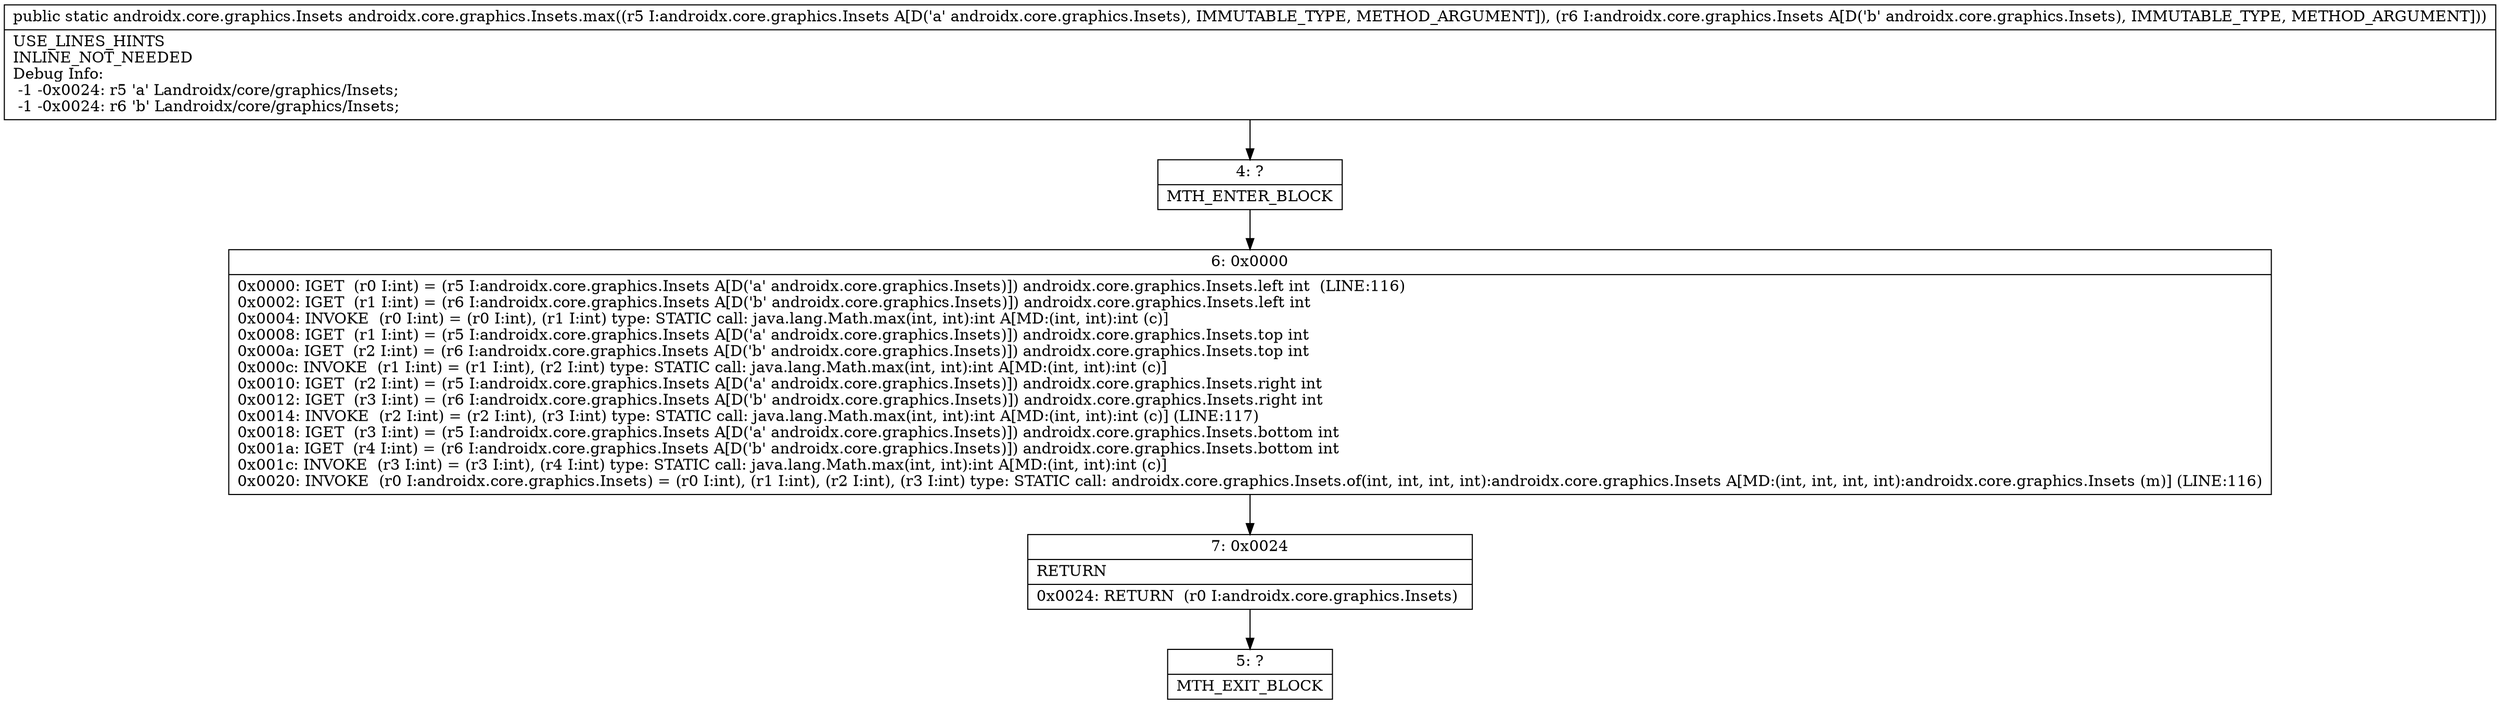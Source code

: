 digraph "CFG forandroidx.core.graphics.Insets.max(Landroidx\/core\/graphics\/Insets;Landroidx\/core\/graphics\/Insets;)Landroidx\/core\/graphics\/Insets;" {
Node_4 [shape=record,label="{4\:\ ?|MTH_ENTER_BLOCK\l}"];
Node_6 [shape=record,label="{6\:\ 0x0000|0x0000: IGET  (r0 I:int) = (r5 I:androidx.core.graphics.Insets A[D('a' androidx.core.graphics.Insets)]) androidx.core.graphics.Insets.left int  (LINE:116)\l0x0002: IGET  (r1 I:int) = (r6 I:androidx.core.graphics.Insets A[D('b' androidx.core.graphics.Insets)]) androidx.core.graphics.Insets.left int \l0x0004: INVOKE  (r0 I:int) = (r0 I:int), (r1 I:int) type: STATIC call: java.lang.Math.max(int, int):int A[MD:(int, int):int (c)]\l0x0008: IGET  (r1 I:int) = (r5 I:androidx.core.graphics.Insets A[D('a' androidx.core.graphics.Insets)]) androidx.core.graphics.Insets.top int \l0x000a: IGET  (r2 I:int) = (r6 I:androidx.core.graphics.Insets A[D('b' androidx.core.graphics.Insets)]) androidx.core.graphics.Insets.top int \l0x000c: INVOKE  (r1 I:int) = (r1 I:int), (r2 I:int) type: STATIC call: java.lang.Math.max(int, int):int A[MD:(int, int):int (c)]\l0x0010: IGET  (r2 I:int) = (r5 I:androidx.core.graphics.Insets A[D('a' androidx.core.graphics.Insets)]) androidx.core.graphics.Insets.right int \l0x0012: IGET  (r3 I:int) = (r6 I:androidx.core.graphics.Insets A[D('b' androidx.core.graphics.Insets)]) androidx.core.graphics.Insets.right int \l0x0014: INVOKE  (r2 I:int) = (r2 I:int), (r3 I:int) type: STATIC call: java.lang.Math.max(int, int):int A[MD:(int, int):int (c)] (LINE:117)\l0x0018: IGET  (r3 I:int) = (r5 I:androidx.core.graphics.Insets A[D('a' androidx.core.graphics.Insets)]) androidx.core.graphics.Insets.bottom int \l0x001a: IGET  (r4 I:int) = (r6 I:androidx.core.graphics.Insets A[D('b' androidx.core.graphics.Insets)]) androidx.core.graphics.Insets.bottom int \l0x001c: INVOKE  (r3 I:int) = (r3 I:int), (r4 I:int) type: STATIC call: java.lang.Math.max(int, int):int A[MD:(int, int):int (c)]\l0x0020: INVOKE  (r0 I:androidx.core.graphics.Insets) = (r0 I:int), (r1 I:int), (r2 I:int), (r3 I:int) type: STATIC call: androidx.core.graphics.Insets.of(int, int, int, int):androidx.core.graphics.Insets A[MD:(int, int, int, int):androidx.core.graphics.Insets (m)] (LINE:116)\l}"];
Node_7 [shape=record,label="{7\:\ 0x0024|RETURN\l|0x0024: RETURN  (r0 I:androidx.core.graphics.Insets) \l}"];
Node_5 [shape=record,label="{5\:\ ?|MTH_EXIT_BLOCK\l}"];
MethodNode[shape=record,label="{public static androidx.core.graphics.Insets androidx.core.graphics.Insets.max((r5 I:androidx.core.graphics.Insets A[D('a' androidx.core.graphics.Insets), IMMUTABLE_TYPE, METHOD_ARGUMENT]), (r6 I:androidx.core.graphics.Insets A[D('b' androidx.core.graphics.Insets), IMMUTABLE_TYPE, METHOD_ARGUMENT]))  | USE_LINES_HINTS\lINLINE_NOT_NEEDED\lDebug Info:\l  \-1 \-0x0024: r5 'a' Landroidx\/core\/graphics\/Insets;\l  \-1 \-0x0024: r6 'b' Landroidx\/core\/graphics\/Insets;\l}"];
MethodNode -> Node_4;Node_4 -> Node_6;
Node_6 -> Node_7;
Node_7 -> Node_5;
}

